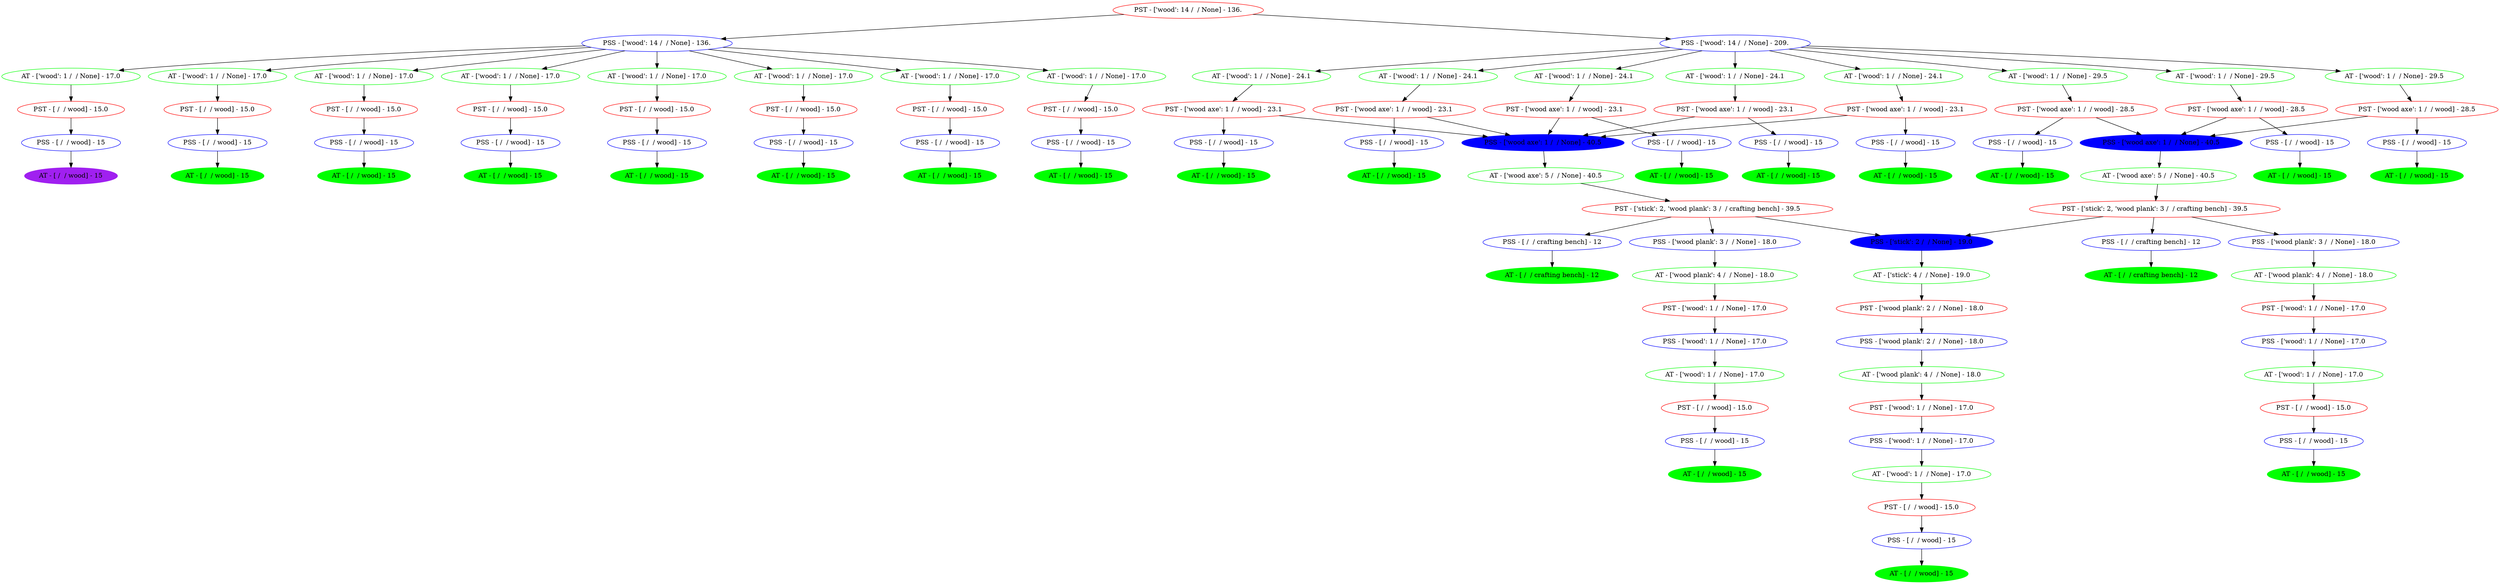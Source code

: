 digraph Tree {
	node [color=red]
	"PST - ['wood'; 14 /  / None] - 2154784115008" [label="PST - ['wood': 14 /  / None] - 136."]
	node [color=blue]
	"PSS - ['wood'; 14 /  / None] - 2154784187280" [label="PSS - ['wood': 14 /  / None] - 136."]
	node [style=unfilled]
	node [color=blue]
	"PSS - ['wood'; 14 /  / None] - 2154784187224" [label="PSS - ['wood': 14 /  / None] - 209."]
	node [style=unfilled]
	node [color=green]
	"AT - ['wood'; 1 /  / None] - 2154784187672" [label="AT - ['wood': 1 /  / None] - 17.0"]
	node [style=unfilled]
	node [color=green]
	"AT - ['wood'; 1 /  / None] - 2154784187840" [label="AT - ['wood': 1 /  / None] - 17.0"]
	node [style=unfilled]
	node [color=green]
	"AT - ['wood'; 1 /  / None] - 2154784187784" [label="AT - ['wood': 1 /  / None] - 17.0"]
	node [style=unfilled]
	node [color=green]
	"AT - ['wood'; 1 /  / None] - 2154784187952" [label="AT - ['wood': 1 /  / None] - 17.0"]
	node [style=unfilled]
	node [color=green]
	"AT - ['wood'; 1 /  / None] - 2154784187896" [label="AT - ['wood': 1 /  / None] - 17.0"]
	node [style=unfilled]
	node [color=green]
	"AT - ['wood'; 1 /  / None] - 2154784188064" [label="AT - ['wood': 1 /  / None] - 17.0"]
	node [style=unfilled]
	node [color=green]
	"AT - ['wood'; 1 /  / None] - 2154784188008" [label="AT - ['wood': 1 /  / None] - 17.0"]
	node [style=unfilled]
	node [color=green]
	"AT - ['wood'; 1 /  / None] - 2154784188176" [label="AT - ['wood': 1 /  / None] - 17.0"]
	node [style=unfilled]
	node [color=green]
	"AT - ['wood'; 1 /  / None] - 2154784187392" [label="AT - ['wood': 1 /  / None] - 24.1"]
	node [style=unfilled]
	node [color=green]
	"AT - ['wood'; 1 /  / None] - 2154784188400" [label="AT - ['wood': 1 /  / None] - 24.1"]
	node [style=unfilled]
	node [color=green]
	"AT - ['wood'; 1 /  / None] - 2154784188344" [label="AT - ['wood': 1 /  / None] - 24.1"]
	node [style=unfilled]
	node [color=green]
	"AT - ['wood'; 1 /  / None] - 2154784188512" [label="AT - ['wood': 1 /  / None] - 24.1"]
	node [style=unfilled]
	node [color=green]
	"AT - ['wood'; 1 /  / None] - 2154784188456" [label="AT - ['wood': 1 /  / None] - 24.1"]
	node [style=unfilled]
	node [color=green]
	"AT - ['wood'; 1 /  / None] - 2154784188624" [label="AT - ['wood': 1 /  / None] - 29.5"]
	node [style=unfilled]
	node [color=green]
	"AT - ['wood'; 1 /  / None] - 2154784188568" [label="AT - ['wood': 1 /  / None] - 29.5"]
	node [style=unfilled]
	node [color=green]
	"AT - ['wood'; 1 /  / None] - 2154784188736" [label="AT - ['wood': 1 /  / None] - 29.5"]
	node [style=unfilled]
	node [color=red]
	"PST - [ /  / wood] - 2154784215840" [label="PST - [ /  / wood] - 15.0"]
	node [color=red]
	"PST - [ /  / wood] - 2154784216232" [label="PST - [ /  / wood] - 15.0"]
	node [color=red]
	"PST - [ /  / wood] - 2154784216624" [label="PST - [ /  / wood] - 15.0"]
	node [color=red]
	"PST - [ /  / wood] - 2154784217016" [label="PST - [ /  / wood] - 15.0"]
	node [color=red]
	"PST - [ /  / wood] - 2154784217408" [label="PST - [ /  / wood] - 15.0"]
	node [color=red]
	"PST - [ /  / wood] - 2154784217800" [label="PST - [ /  / wood] - 15.0"]
	node [color=red]
	"PST - [ /  / wood] - 2154784218192" [label="PST - [ /  / wood] - 15.0"]
	node [color=red]
	"PST - [ /  / wood] - 2154784218584" [label="PST - [ /  / wood] - 15.0"]
	node [color=red]
	"PST - ['wood axe'; 1 /  / wood] - 2154784218864" [label="PST - ['wood axe': 1 /  / wood] - 23.1"]
	node [color=red]
	"PST - ['wood axe'; 1 /  / wood] - 2154784218976" [label="PST - ['wood axe': 1 /  / wood] - 23.1"]
	node [color=red]
	"PST - ['wood axe'; 1 /  / wood] - 2154784228128" [label="PST - ['wood axe': 1 /  / wood] - 23.1"]
	node [color=red]
	"PST - ['wood axe'; 1 /  / wood] - 2154784228800" [label="PST - ['wood axe': 1 /  / wood] - 23.1"]
	node [color=red]
	"PST - ['wood axe'; 1 /  / wood] - 2154784229472" [label="PST - ['wood axe': 1 /  / wood] - 23.1"]
	node [color=red]
	"PST - ['wood axe'; 1 /  / wood] - 2154784230144" [label="PST - ['wood axe': 1 /  / wood] - 28.5"]
	node [color=red]
	"PST - ['wood axe'; 1 /  / wood] - 2154784230816" [label="PST - ['wood axe': 1 /  / wood] - 28.5"]
	node [color=red]
	"PST - ['wood axe'; 1 /  / wood] - 2154784231376" [label="PST - ['wood axe': 1 /  / wood] - 28.5"]
	node [color=blue]
	"PSS - [ /  / wood] - 2154784216288" [label="PSS - [ /  / wood] - 15"]
	node [style=unfilled]
	node [color=blue]
	"PSS - [ /  / wood] - 2154784216680" [label="PSS - [ /  / wood] - 15"]
	node [style=unfilled]
	node [color=blue]
	"PSS - [ /  / wood] - 2154784217072" [label="PSS - [ /  / wood] - 15"]
	node [style=unfilled]
	node [color=blue]
	"PSS - [ /  / wood] - 2154784217464" [label="PSS - [ /  / wood] - 15"]
	node [style=unfilled]
	node [color=blue]
	"PSS - [ /  / wood] - 2154784217856" [label="PSS - [ /  / wood] - 15"]
	node [style=unfilled]
	node [color=blue]
	"PSS - [ /  / wood] - 2154784218248" [label="PSS - [ /  / wood] - 15"]
	node [style=unfilled]
	node [color=blue]
	"PSS - [ /  / wood] - 2154784218640" [label="PSS - [ /  / wood] - 15"]
	node [style=unfilled]
	node [color=blue]
	"PSS - [ /  / wood] - 2154784219032" [label="PSS - [ /  / wood] - 15"]
	node [style=unfilled]
	node [style=filled]
	node [color=blue]
	"PSS - ['wood axe'; 1 /  / None] - 2154784227792" [label="PSS - ['wood axe': 1 /  / None] - 40.5"]
	node [style=unfilled]
	node [color=blue]
	"PSS - [ /  / wood] - 2154784227736" [label="PSS - [ /  / wood] - 15"]
	node [style=unfilled]
	node [color=blue]
	"PSS - [ /  / wood] - 2154784228408" [label="PSS - [ /  / wood] - 15"]
	node [style=unfilled]
	node [color=blue]
	"PSS - [ /  / wood] - 2154784229080" [label="PSS - [ /  / wood] - 15"]
	node [style=unfilled]
	node [color=blue]
	"PSS - [ /  / wood] - 2154784229752" [label="PSS - [ /  / wood] - 15"]
	node [style=unfilled]
	node [color=blue]
	"PSS - [ /  / wood] - 2154784230424" [label="PSS - [ /  / wood] - 15"]
	node [style=unfilled]
	node [style=filled]
	node [color=blue]
	"PSS - ['wood axe'; 1 /  / None] - 2154784231152" [label="PSS - ['wood axe': 1 /  / None] - 40.5"]
	node [style=unfilled]
	node [color=blue]
	"PSS - [ /  / wood] - 2154784231096" [label="PSS - [ /  / wood] - 15"]
	node [style=unfilled]
	node [color=blue]
	"PSS - [ /  / wood] - 2154784244120" [label="PSS - [ /  / wood] - 15"]
	node [style=unfilled]
	node [color=blue]
	"PSS - [ /  / wood] - 2154784244792" [label="PSS - [ /  / wood] - 15"]
	node [style=unfilled]
	node [style=filled]
	node [color=green]
	node [color=purple]
	"AT - [ /  / wood] - 2154784216400" [label="AT - [ /  / wood] - 15"]
	node [style=unfilled]
	node [style=filled]
	node [color=green]
	"AT - [ /  / wood] - 2154784216792" [label="AT - [ /  / wood] - 15"]
	node [style=unfilled]
	node [style=filled]
	node [color=green]
	"AT - [ /  / wood] - 2154784217184" [label="AT - [ /  / wood] - 15"]
	node [style=unfilled]
	node [style=filled]
	node [color=green]
	"AT - [ /  / wood] - 2154784217576" [label="AT - [ /  / wood] - 15"]
	node [style=unfilled]
	node [style=filled]
	node [color=green]
	"AT - [ /  / wood] - 2154784217968" [label="AT - [ /  / wood] - 15"]
	node [style=unfilled]
	node [style=filled]
	node [color=green]
	"AT - [ /  / wood] - 2154784218360" [label="AT - [ /  / wood] - 15"]
	node [style=unfilled]
	node [style=filled]
	node [color=green]
	"AT - [ /  / wood] - 2154784218752" [label="AT - [ /  / wood] - 15"]
	node [style=unfilled]
	node [style=filled]
	node [color=green]
	"AT - [ /  / wood] - 2154784227400" [label="AT - [ /  / wood] - 15"]
	node [style=unfilled]
	node [color=green]
	"AT - ['wood axe'; 5 /  / None] - 2154784227904" [label="AT - ['wood axe': 5 /  / None] - 40.5"]
	node [style=unfilled]
	node [style=filled]
	node [color=green]
	"AT - [ /  / wood] - 2154784227960" [label="AT - [ /  / wood] - 15"]
	node [style=unfilled]
	node [style=filled]
	node [color=green]
	"AT - [ /  / wood] - 2154784228632" [label="AT - [ /  / wood] - 15"]
	node [style=unfilled]
	node [style=filled]
	node [color=green]
	"AT - [ /  / wood] - 2154784229304" [label="AT - [ /  / wood] - 15"]
	node [style=unfilled]
	node [style=filled]
	node [color=green]
	"AT - [ /  / wood] - 2154784229976" [label="AT - [ /  / wood] - 15"]
	node [style=unfilled]
	node [style=filled]
	node [color=green]
	"AT - [ /  / wood] - 2154784230648" [label="AT - [ /  / wood] - 15"]
	node [style=unfilled]
	node [color=green]
	"AT - ['wood axe'; 5 /  / None] - 2154784231264" [label="AT - ['wood axe': 5 /  / None] - 40.5"]
	node [style=unfilled]
	node [style=filled]
	node [color=green]
	"AT - [ /  / wood] - 2154784243784" [label="AT - [ /  / wood] - 15"]
	node [style=unfilled]
	node [style=filled]
	node [color=green]
	"AT - [ /  / wood] - 2154784244344" [label="AT - [ /  / wood] - 15"]
	node [style=unfilled]
	node [style=filled]
	node [color=green]
	"AT - [ /  / wood] - 2154784245016" [label="AT - [ /  / wood] - 15"]
	node [style=unfilled]
	node [color=red]
	"PST - ['stick'; 2, 'wood plank'; 3 /  / crafting bench] - 2154784257528" [label="PST - ['stick': 2, 'wood plank': 3 /  / crafting bench] - 39.5"]
	node [color=red]
	"PST - ['stick'; 2, 'wood plank'; 3 /  / crafting bench] - 2154784258592" [label="PST - ['stick': 2, 'wood plank': 3 /  / crafting bench] - 39.5"]
	node [color=blue]
	"PSS - ['wood plank'; 3 /  / None] - 2154784257976" [label="PSS - ['wood plank': 3 /  / None] - 18.0"]
	node [style=unfilled]
	node [color=blue]
	"PSS - [ /  / crafting bench] - 2154784257920" [label="PSS - [ /  / crafting bench] - 12"]
	node [style=unfilled]
	node [style=filled]
	node [color=blue]
	"PSS - ['stick'; 2 /  / None] - 2154784258256" [label="PSS - ['stick': 2 /  / None] - 19.0"]
	node [style=unfilled]
	node [color=blue]
	"PSS - ['wood plank'; 3 /  / None] - 2154784258928" [label="PSS - ['wood plank': 3 /  / None] - 18.0"]
	node [style=unfilled]
	node [color=blue]
	"PSS - [ /  / crafting bench] - 2154784258872" [label="PSS - [ /  / crafting bench] - 12"]
	node [style=unfilled]
	node [color=green]
	"AT - ['wood plank'; 4 /  / None] - 2154784258088" [label="AT - ['wood plank': 4 /  / None] - 18.0"]
	node [style=unfilled]
	node [style=filled]
	node [color=green]
	"AT - [ /  / crafting bench] - 2154784258144" [label="AT - [ /  / crafting bench] - 12"]
	node [style=unfilled]
	node [color=green]
	"AT - ['stick'; 4 /  / None] - 2154784258312" [label="AT - ['stick': 4 /  / None] - 19.0"]
	node [style=unfilled]
	node [color=green]
	"AT - ['wood plank'; 4 /  / None] - 2154784259040" [label="AT - ['wood plank': 4 /  / None] - 18.0"]
	node [style=unfilled]
	node [style=filled]
	node [color=green]
	"AT - [ /  / crafting bench] - 2154784259096" [label="AT - [ /  / crafting bench] - 12"]
	node [style=unfilled]
	node [color=red]
	"PST - ['wood'; 1 /  / None] - 2154784115064" [label="PST - ['wood': 1 /  / None] - 17.0"]
	node [color=red]
	"PST - ['wood plank'; 2 /  / None] - 2154784273240" [label="PST - ['wood plank': 2 /  / None] - 18.0"]
	node [color=red]
	"PST - ['wood'; 1 /  / None] - 2154784273464" [label="PST - ['wood': 1 /  / None] - 17.0"]
	node [color=blue]
	"PSS - ['wood'; 1 /  / None] - 2154784272960" [label="PSS - ['wood': 1 /  / None] - 17.0"]
	node [style=unfilled]
	node [color=blue]
	"PSS - ['wood plank'; 2 /  / None] - 2154784273520" [label="PSS - ['wood plank': 2 /  / None] - 18.0"]
	node [style=unfilled]
	node [color=blue]
	"PSS - ['wood'; 1 /  / None] - 2154784273912" [label="PSS - ['wood': 1 /  / None] - 17.0"]
	node [style=unfilled]
	node [color=green]
	"AT - ['wood'; 1 /  / None] - 2154784273072" [label="AT - ['wood': 1 /  / None] - 17.0"]
	node [style=unfilled]
	node [color=green]
	"AT - ['wood plank'; 4 /  / None] - 2154784273632" [label="AT - ['wood plank': 4 /  / None] - 18.0"]
	node [style=unfilled]
	node [color=green]
	"AT - ['wood'; 1 /  / None] - 2154784274024" [label="AT - ['wood': 1 /  / None] - 17.0"]
	node [style=unfilled]
	node [color=red]
	"PST - [ /  / wood] - 2154784274976" [label="PST - [ /  / wood] - 15.0"]
	node [color=red]
	"PST - ['wood'; 1 /  / None] - 2154784275368" [label="PST - ['wood': 1 /  / None] - 17.0"]
	node [color=red]
	"PST - [ /  / wood] - 2154784276096" [label="PST - [ /  / wood] - 15.0"]
	node [color=blue]
	"PSS - [ /  / wood] - 2154784275424" [label="PSS - [ /  / wood] - 15"]
	node [style=unfilled]
	node [color=blue]
	"PSS - ['wood'; 1 /  / None] - 2154784275816" [label="PSS - ['wood': 1 /  / None] - 17.0"]
	node [style=unfilled]
	node [color=blue]
	"PSS - [ /  / wood] - 2154784276376" [label="PSS - [ /  / wood] - 15"]
	node [style=unfilled]
	node [style=filled]
	node [color=green]
	"AT - [ /  / wood] - 2154784275536" [label="AT - [ /  / wood] - 15"]
	node [style=unfilled]
	node [color=green]
	"AT - ['wood'; 1 /  / None] - 2154784275928" [label="AT - ['wood': 1 /  / None] - 17.0"]
	node [style=unfilled]
	node [style=filled]
	node [color=green]
	"AT - [ /  / wood] - 2154784288840" [label="AT - [ /  / wood] - 15"]
	node [style=unfilled]
	node [color=red]
	"PST - [ /  / wood] - 2154784257136" [label="PST - [ /  / wood] - 15.0"]
	node [color=blue]
	"PSS - [ /  / wood] - 2154784247592" [label="PSS - [ /  / wood] - 15"]
	node [style=unfilled]
	node [style=filled]
	node [color=green]
	"AT - [ /  / wood] - 2154784246304" [label="AT - [ /  / wood] - 15"]
	node [style=unfilled]
	"PST - ['wood'; 14 /  / None] - 2154784115008" -> "PSS - ['wood'; 14 /  / None] - 2154784187280"
	"PST - ['wood'; 14 /  / None] - 2154784115008" -> "PSS - ['wood'; 14 /  / None] - 2154784187224"
	"PSS - ['wood'; 14 /  / None] - 2154784187280" -> "AT - ['wood'; 1 /  / None] - 2154784187672"
	"PSS - ['wood'; 14 /  / None] - 2154784187280" -> "AT - ['wood'; 1 /  / None] - 2154784187840"
	"PSS - ['wood'; 14 /  / None] - 2154784187280" -> "AT - ['wood'; 1 /  / None] - 2154784187784"
	"PSS - ['wood'; 14 /  / None] - 2154784187280" -> "AT - ['wood'; 1 /  / None] - 2154784187952"
	"PSS - ['wood'; 14 /  / None] - 2154784187280" -> "AT - ['wood'; 1 /  / None] - 2154784187896"
	"PSS - ['wood'; 14 /  / None] - 2154784187280" -> "AT - ['wood'; 1 /  / None] - 2154784188064"
	"PSS - ['wood'; 14 /  / None] - 2154784187280" -> "AT - ['wood'; 1 /  / None] - 2154784188008"
	"PSS - ['wood'; 14 /  / None] - 2154784187280" -> "AT - ['wood'; 1 /  / None] - 2154784188176"
	"PSS - ['wood'; 14 /  / None] - 2154784187224" -> "AT - ['wood'; 1 /  / None] - 2154784187392"
	"PSS - ['wood'; 14 /  / None] - 2154784187224" -> "AT - ['wood'; 1 /  / None] - 2154784188400"
	"PSS - ['wood'; 14 /  / None] - 2154784187224" -> "AT - ['wood'; 1 /  / None] - 2154784188344"
	"PSS - ['wood'; 14 /  / None] - 2154784187224" -> "AT - ['wood'; 1 /  / None] - 2154784188512"
	"PSS - ['wood'; 14 /  / None] - 2154784187224" -> "AT - ['wood'; 1 /  / None] - 2154784188456"
	"PSS - ['wood'; 14 /  / None] - 2154784187224" -> "AT - ['wood'; 1 /  / None] - 2154784188624"
	"PSS - ['wood'; 14 /  / None] - 2154784187224" -> "AT - ['wood'; 1 /  / None] - 2154784188568"
	"PSS - ['wood'; 14 /  / None] - 2154784187224" -> "AT - ['wood'; 1 /  / None] - 2154784188736"
	"AT - ['wood'; 1 /  / None] - 2154784187672" -> "PST - [ /  / wood] - 2154784215840"
	"AT - ['wood'; 1 /  / None] - 2154784187840" -> "PST - [ /  / wood] - 2154784216232"
	"AT - ['wood'; 1 /  / None] - 2154784187784" -> "PST - [ /  / wood] - 2154784216624"
	"AT - ['wood'; 1 /  / None] - 2154784187952" -> "PST - [ /  / wood] - 2154784217016"
	"AT - ['wood'; 1 /  / None] - 2154784187896" -> "PST - [ /  / wood] - 2154784217408"
	"AT - ['wood'; 1 /  / None] - 2154784188064" -> "PST - [ /  / wood] - 2154784217800"
	"AT - ['wood'; 1 /  / None] - 2154784188008" -> "PST - [ /  / wood] - 2154784218192"
	"AT - ['wood'; 1 /  / None] - 2154784188176" -> "PST - [ /  / wood] - 2154784218584"
	"AT - ['wood'; 1 /  / None] - 2154784187392" -> "PST - ['wood axe'; 1 /  / wood] - 2154784218864"
	"AT - ['wood'; 1 /  / None] - 2154784188400" -> "PST - ['wood axe'; 1 /  / wood] - 2154784218976"
	"AT - ['wood'; 1 /  / None] - 2154784188344" -> "PST - ['wood axe'; 1 /  / wood] - 2154784228128"
	"AT - ['wood'; 1 /  / None] - 2154784188512" -> "PST - ['wood axe'; 1 /  / wood] - 2154784228800"
	"AT - ['wood'; 1 /  / None] - 2154784188456" -> "PST - ['wood axe'; 1 /  / wood] - 2154784229472"
	"AT - ['wood'; 1 /  / None] - 2154784188624" -> "PST - ['wood axe'; 1 /  / wood] - 2154784230144"
	"AT - ['wood'; 1 /  / None] - 2154784188568" -> "PST - ['wood axe'; 1 /  / wood] - 2154784230816"
	"AT - ['wood'; 1 /  / None] - 2154784188736" -> "PST - ['wood axe'; 1 /  / wood] - 2154784231376"
	"PST - [ /  / wood] - 2154784215840" -> "PSS - [ /  / wood] - 2154784216288"
	"PST - [ /  / wood] - 2154784216232" -> "PSS - [ /  / wood] - 2154784216680"
	"PST - [ /  / wood] - 2154784216624" -> "PSS - [ /  / wood] - 2154784217072"
	"PST - [ /  / wood] - 2154784217016" -> "PSS - [ /  / wood] - 2154784217464"
	"PST - [ /  / wood] - 2154784217408" -> "PSS - [ /  / wood] - 2154784217856"
	"PST - [ /  / wood] - 2154784217800" -> "PSS - [ /  / wood] - 2154784218248"
	"PST - [ /  / wood] - 2154784218192" -> "PSS - [ /  / wood] - 2154784218640"
	"PST - [ /  / wood] - 2154784218584" -> "PSS - [ /  / wood] - 2154784219032"
	"PST - ['wood axe'; 1 /  / wood] - 2154784218864" -> "PSS - ['wood axe'; 1 /  / None] - 2154784227792"
	"PST - ['wood axe'; 1 /  / wood] - 2154784218864" -> "PSS - [ /  / wood] - 2154784227736"
	"PST - ['wood axe'; 1 /  / wood] - 2154784218976" -> "PSS - ['wood axe'; 1 /  / None] - 2154784227792"
	"PST - ['wood axe'; 1 /  / wood] - 2154784218976" -> "PSS - [ /  / wood] - 2154784228408"
	"PST - ['wood axe'; 1 /  / wood] - 2154784228128" -> "PSS - ['wood axe'; 1 /  / None] - 2154784227792"
	"PST - ['wood axe'; 1 /  / wood] - 2154784228128" -> "PSS - [ /  / wood] - 2154784229080"
	"PST - ['wood axe'; 1 /  / wood] - 2154784228800" -> "PSS - ['wood axe'; 1 /  / None] - 2154784227792"
	"PST - ['wood axe'; 1 /  / wood] - 2154784228800" -> "PSS - [ /  / wood] - 2154784229752"
	"PST - ['wood axe'; 1 /  / wood] - 2154784229472" -> "PSS - ['wood axe'; 1 /  / None] - 2154784227792"
	"PST - ['wood axe'; 1 /  / wood] - 2154784229472" -> "PSS - [ /  / wood] - 2154784230424"
	"PST - ['wood axe'; 1 /  / wood] - 2154784230144" -> "PSS - ['wood axe'; 1 /  / None] - 2154784231152"
	"PST - ['wood axe'; 1 /  / wood] - 2154784230144" -> "PSS - [ /  / wood] - 2154784231096"
	"PST - ['wood axe'; 1 /  / wood] - 2154784230816" -> "PSS - ['wood axe'; 1 /  / None] - 2154784231152"
	"PST - ['wood axe'; 1 /  / wood] - 2154784230816" -> "PSS - [ /  / wood] - 2154784244120"
	"PST - ['wood axe'; 1 /  / wood] - 2154784231376" -> "PSS - ['wood axe'; 1 /  / None] - 2154784231152"
	"PST - ['wood axe'; 1 /  / wood] - 2154784231376" -> "PSS - [ /  / wood] - 2154784244792"
	"PSS - [ /  / wood] - 2154784216288" -> "AT - [ /  / wood] - 2154784216400"
	"PSS - [ /  / wood] - 2154784216680" -> "AT - [ /  / wood] - 2154784216792"
	"PSS - [ /  / wood] - 2154784217072" -> "AT - [ /  / wood] - 2154784217184"
	"PSS - [ /  / wood] - 2154784217464" -> "AT - [ /  / wood] - 2154784217576"
	"PSS - [ /  / wood] - 2154784217856" -> "AT - [ /  / wood] - 2154784217968"
	"PSS - [ /  / wood] - 2154784218248" -> "AT - [ /  / wood] - 2154784218360"
	"PSS - [ /  / wood] - 2154784218640" -> "AT - [ /  / wood] - 2154784218752"
	"PSS - [ /  / wood] - 2154784219032" -> "AT - [ /  / wood] - 2154784227400"
	"PSS - ['wood axe'; 1 /  / None] - 2154784227792" -> "AT - ['wood axe'; 5 /  / None] - 2154784227904"
	"PSS - [ /  / wood] - 2154784227736" -> "AT - [ /  / wood] - 2154784227960"
	"PSS - [ /  / wood] - 2154784228408" -> "AT - [ /  / wood] - 2154784228632"
	"PSS - [ /  / wood] - 2154784229080" -> "AT - [ /  / wood] - 2154784229304"
	"PSS - [ /  / wood] - 2154784229752" -> "AT - [ /  / wood] - 2154784229976"
	"PSS - [ /  / wood] - 2154784230424" -> "AT - [ /  / wood] - 2154784230648"
	"PSS - ['wood axe'; 1 /  / None] - 2154784231152" -> "AT - ['wood axe'; 5 /  / None] - 2154784231264"
	"PSS - [ /  / wood] - 2154784231096" -> "AT - [ /  / wood] - 2154784243784"
	"PSS - [ /  / wood] - 2154784244120" -> "AT - [ /  / wood] - 2154784244344"
	"PSS - [ /  / wood] - 2154784244792" -> "AT - [ /  / wood] - 2154784245016"
	"AT - ['wood axe'; 5 /  / None] - 2154784227904" -> "PST - ['stick'; 2, 'wood plank'; 3 /  / crafting bench] - 2154784257528"
	"AT - ['wood axe'; 5 /  / None] - 2154784231264" -> "PST - ['stick'; 2, 'wood plank'; 3 /  / crafting bench] - 2154784258592"
	"PST - ['stick'; 2, 'wood plank'; 3 /  / crafting bench] - 2154784257528" -> "PSS - ['wood plank'; 3 /  / None] - 2154784257976"
	"PST - ['stick'; 2, 'wood plank'; 3 /  / crafting bench] - 2154784257528" -> "PSS - [ /  / crafting bench] - 2154784257920"
	"PST - ['stick'; 2, 'wood plank'; 3 /  / crafting bench] - 2154784257528" -> "PSS - ['stick'; 2 /  / None] - 2154784258256"
	"PST - ['stick'; 2, 'wood plank'; 3 /  / crafting bench] - 2154784258592" -> "PSS - ['wood plank'; 3 /  / None] - 2154784258928"
	"PST - ['stick'; 2, 'wood plank'; 3 /  / crafting bench] - 2154784258592" -> "PSS - [ /  / crafting bench] - 2154784258872"
	"PST - ['stick'; 2, 'wood plank'; 3 /  / crafting bench] - 2154784258592" -> "PSS - ['stick'; 2 /  / None] - 2154784258256"
	"PSS - ['wood plank'; 3 /  / None] - 2154784257976" -> "AT - ['wood plank'; 4 /  / None] - 2154784258088"
	"PSS - [ /  / crafting bench] - 2154784257920" -> "AT - [ /  / crafting bench] - 2154784258144"
	"PSS - ['stick'; 2 /  / None] - 2154784258256" -> "AT - ['stick'; 4 /  / None] - 2154784258312"
	"PSS - ['wood plank'; 3 /  / None] - 2154784258928" -> "AT - ['wood plank'; 4 /  / None] - 2154784259040"
	"PSS - [ /  / crafting bench] - 2154784258872" -> "AT - [ /  / crafting bench] - 2154784259096"
	"AT - ['wood plank'; 4 /  / None] - 2154784258088" -> "PST - ['wood'; 1 /  / None] - 2154784115064"
	"AT - ['stick'; 4 /  / None] - 2154784258312" -> "PST - ['wood plank'; 2 /  / None] - 2154784273240"
	"AT - ['wood plank'; 4 /  / None] - 2154784259040" -> "PST - ['wood'; 1 /  / None] - 2154784273464"
	"PST - ['wood'; 1 /  / None] - 2154784115064" -> "PSS - ['wood'; 1 /  / None] - 2154784272960"
	"PST - ['wood plank'; 2 /  / None] - 2154784273240" -> "PSS - ['wood plank'; 2 /  / None] - 2154784273520"
	"PST - ['wood'; 1 /  / None] - 2154784273464" -> "PSS - ['wood'; 1 /  / None] - 2154784273912"
	"PSS - ['wood'; 1 /  / None] - 2154784272960" -> "AT - ['wood'; 1 /  / None] - 2154784273072"
	"PSS - ['wood plank'; 2 /  / None] - 2154784273520" -> "AT - ['wood plank'; 4 /  / None] - 2154784273632"
	"PSS - ['wood'; 1 /  / None] - 2154784273912" -> "AT - ['wood'; 1 /  / None] - 2154784274024"
	"AT - ['wood'; 1 /  / None] - 2154784273072" -> "PST - [ /  / wood] - 2154784274976"
	"AT - ['wood plank'; 4 /  / None] - 2154784273632" -> "PST - ['wood'; 1 /  / None] - 2154784275368"
	"AT - ['wood'; 1 /  / None] - 2154784274024" -> "PST - [ /  / wood] - 2154784276096"
	"PST - [ /  / wood] - 2154784274976" -> "PSS - [ /  / wood] - 2154784275424"
	"PST - ['wood'; 1 /  / None] - 2154784275368" -> "PSS - ['wood'; 1 /  / None] - 2154784275816"
	"PST - [ /  / wood] - 2154784276096" -> "PSS - [ /  / wood] - 2154784276376"
	"PSS - [ /  / wood] - 2154784275424" -> "AT - [ /  / wood] - 2154784275536"
	"PSS - ['wood'; 1 /  / None] - 2154784275816" -> "AT - ['wood'; 1 /  / None] - 2154784275928"
	"PSS - [ /  / wood] - 2154784276376" -> "AT - [ /  / wood] - 2154784288840"
	"AT - ['wood'; 1 /  / None] - 2154784275928" -> "PST - [ /  / wood] - 2154784257136"
	"PST - [ /  / wood] - 2154784257136" -> "PSS - [ /  / wood] - 2154784247592"
	"PSS - [ /  / wood] - 2154784247592" -> "AT - [ /  / wood] - 2154784246304"
}
